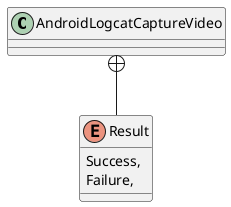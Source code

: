 @startuml
class AndroidLogcatCaptureVideo {
}
enum Result {
    Success,
    Failure,
}
AndroidLogcatCaptureVideo +-- Result
@enduml
